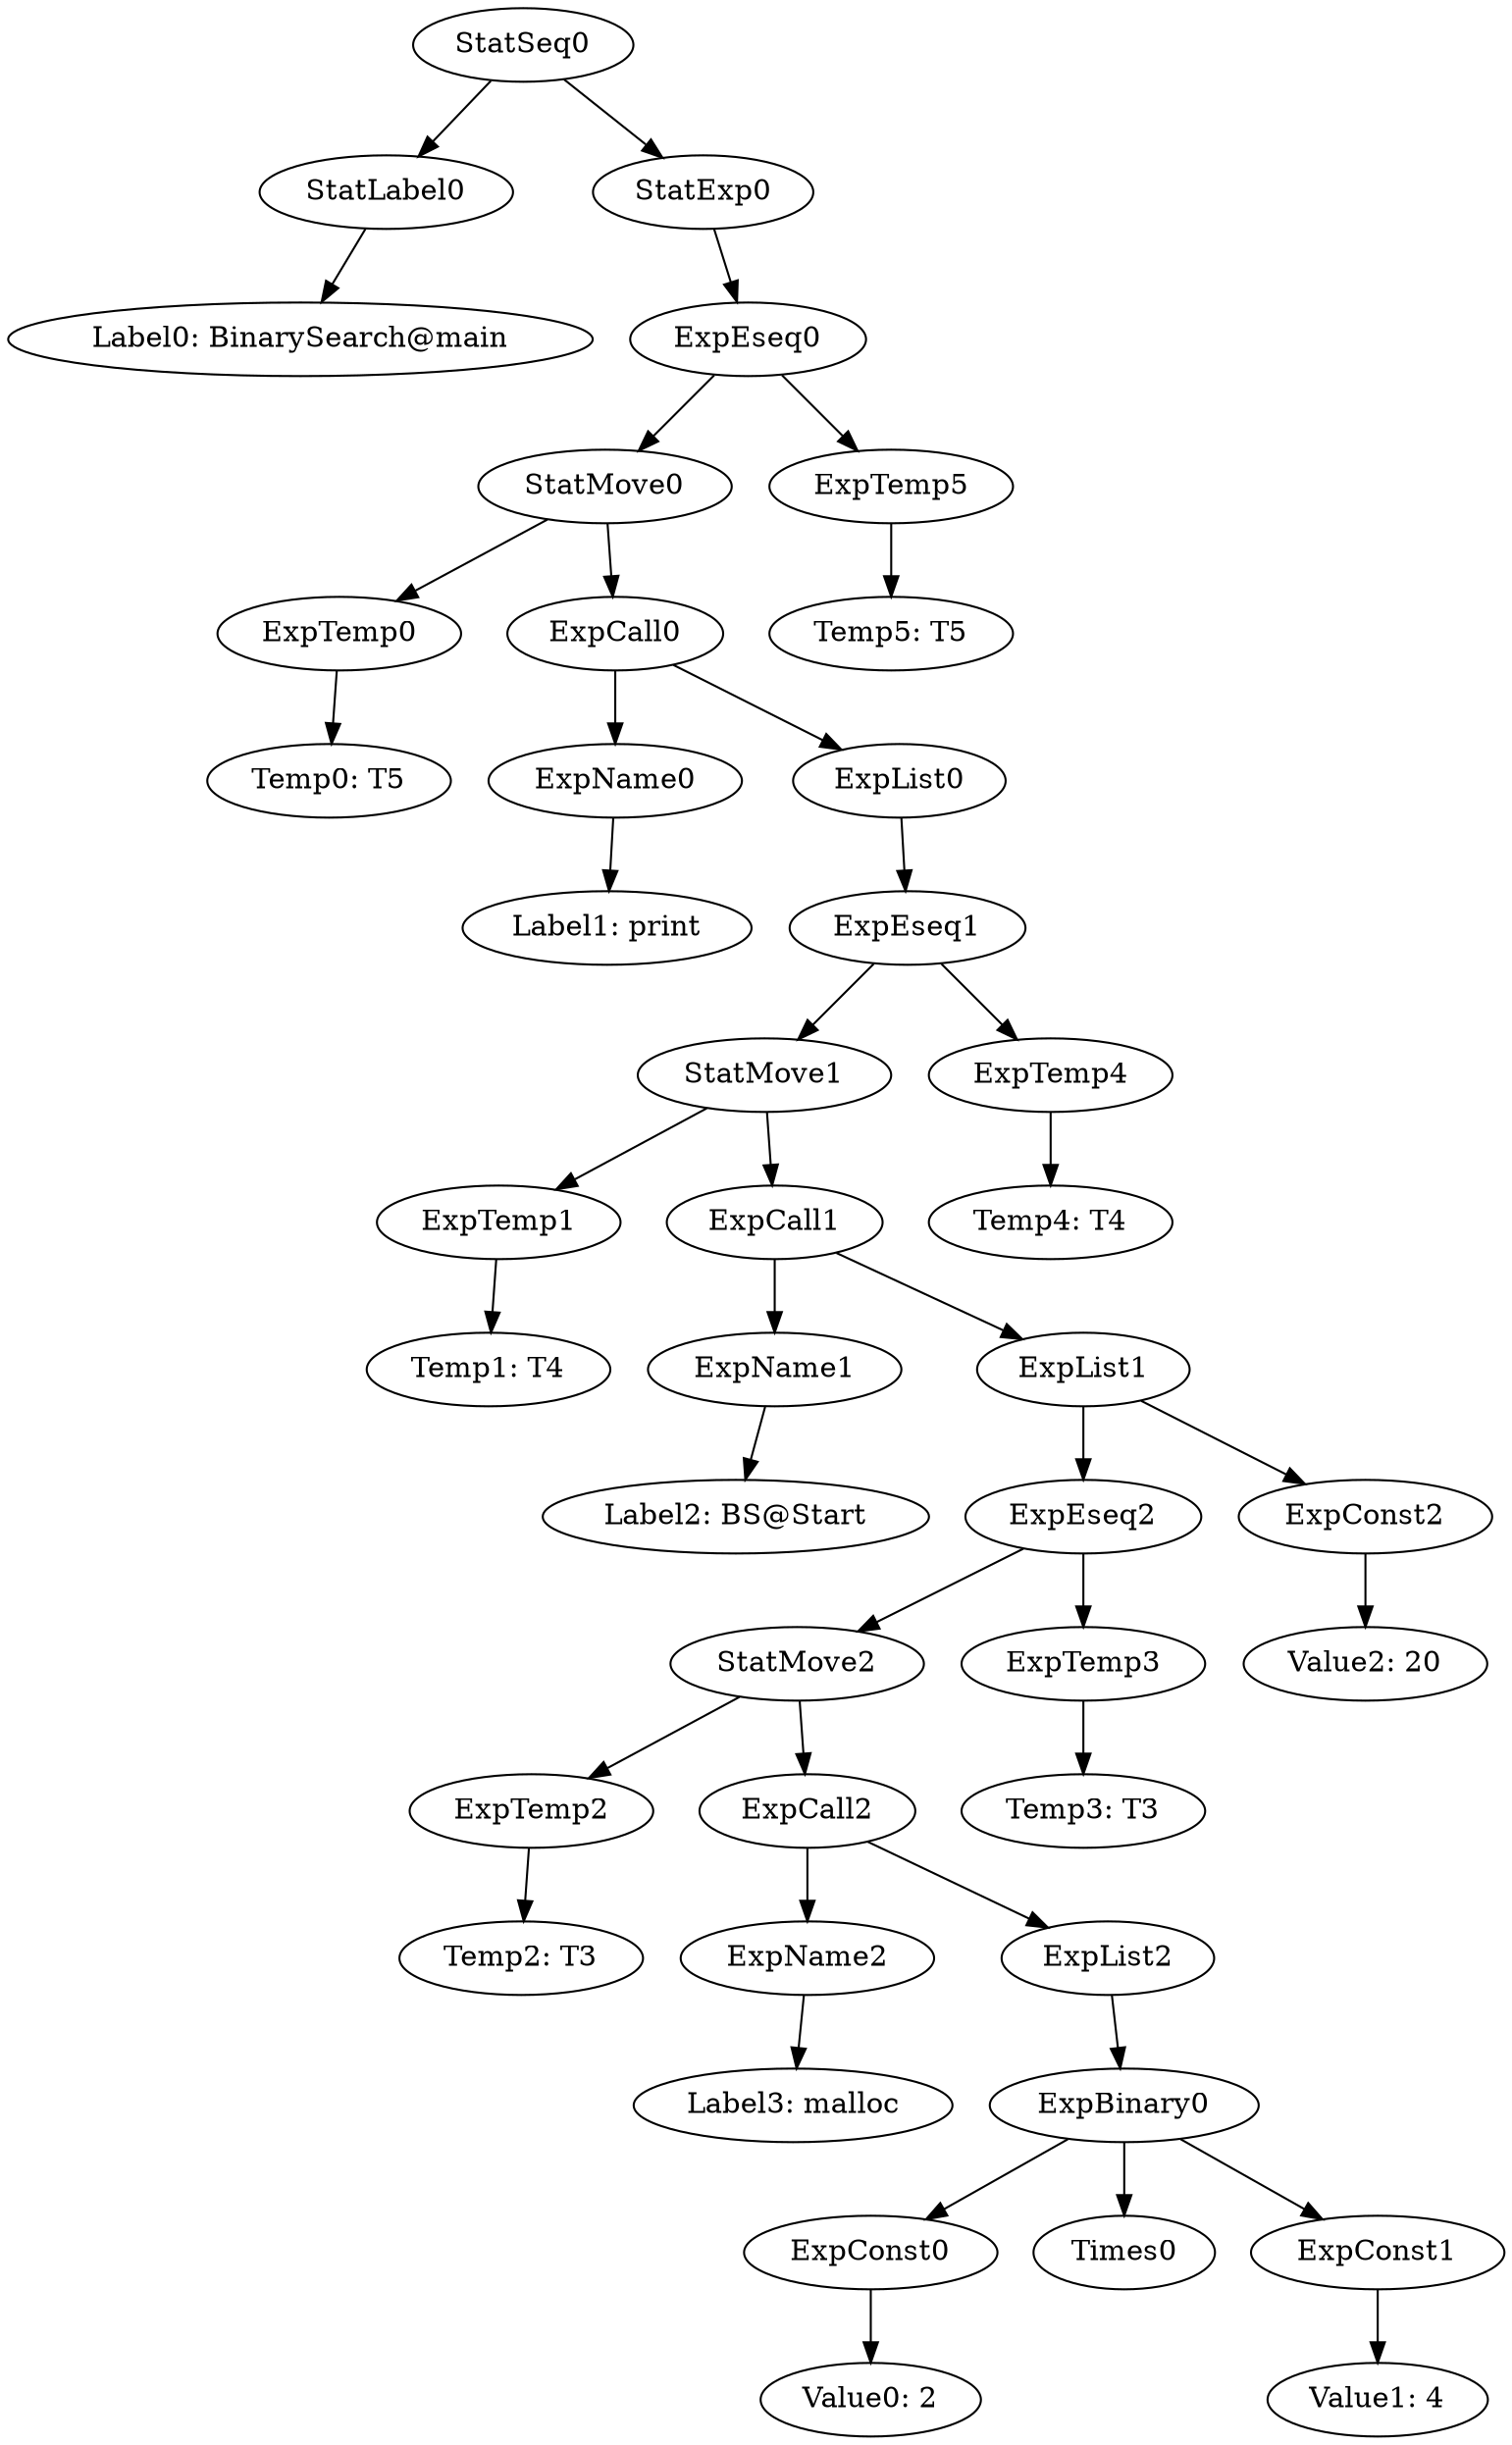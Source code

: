 digraph {
	ordering = out;
	StatExp0 -> ExpEseq0;
	ExpEseq0 -> StatMove0;
	ExpEseq0 -> ExpTemp5;
	ExpList0 -> ExpEseq1;
	ExpTemp4 -> "Temp4: T4";
	ExpName1 -> "Label2: BS@Start";
	StatMove1 -> ExpTemp1;
	StatMove1 -> ExpCall1;
	ExpConst1 -> "Value1: 4";
	ExpList1 -> ExpEseq2;
	ExpList1 -> ExpConst2;
	ExpCall0 -> ExpName0;
	ExpCall0 -> ExpList0;
	ExpName0 -> "Label1: print";
	StatLabel0 -> "Label0: BinarySearch@main";
	ExpTemp3 -> "Temp3: T3";
	ExpTemp0 -> "Temp0: T5";
	ExpList2 -> ExpBinary0;
	ExpCall1 -> ExpName1;
	ExpCall1 -> ExpList1;
	ExpEseq1 -> StatMove1;
	ExpEseq1 -> ExpTemp4;
	StatMove0 -> ExpTemp0;
	StatMove0 -> ExpCall0;
	ExpTemp2 -> "Temp2: T3";
	StatMove2 -> ExpTemp2;
	StatMove2 -> ExpCall2;
	ExpTemp5 -> "Temp5: T5";
	ExpTemp1 -> "Temp1: T4";
	StatSeq0 -> StatLabel0;
	StatSeq0 -> StatExp0;
	ExpName2 -> "Label3: malloc";
	ExpConst0 -> "Value0: 2";
	ExpBinary0 -> ExpConst0;
	ExpBinary0 -> Times0;
	ExpBinary0 -> ExpConst1;
	ExpEseq2 -> StatMove2;
	ExpEseq2 -> ExpTemp3;
	ExpCall2 -> ExpName2;
	ExpCall2 -> ExpList2;
	ExpConst2 -> "Value2: 20";
}


